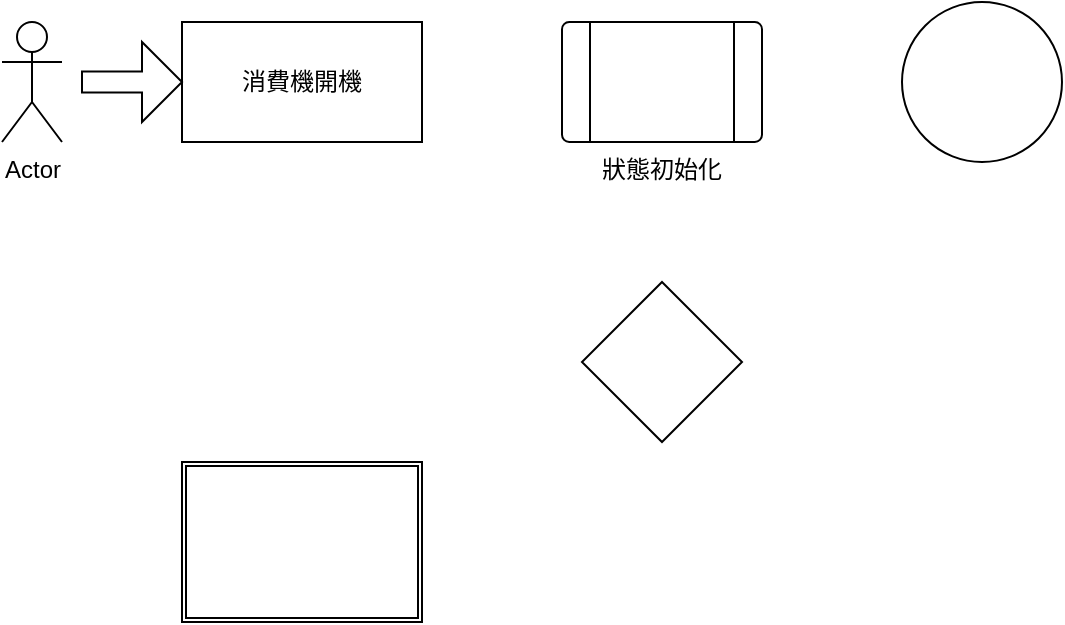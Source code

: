 <mxfile version="28.2.5">
  <diagram name="第 1 页" id="Vhmsb-xP6byeZt4mDJpb">
    <mxGraphModel dx="1770" dy="850" grid="1" gridSize="10" guides="1" tooltips="1" connect="1" arrows="1" fold="1" page="1" pageScale="1" pageWidth="827" pageHeight="1169" math="0" shadow="0">
      <root>
        <mxCell id="0" />
        <mxCell id="1" parent="0" />
        <mxCell id="5o3M67hcCIXp2R0ZWf0G-1" value="消費機開機" style="rounded=0;whiteSpace=wrap;html=1;" vertex="1" parent="1">
          <mxGeometry x="130" y="130" width="120" height="60" as="geometry" />
        </mxCell>
        <mxCell id="5o3M67hcCIXp2R0ZWf0G-3" value="狀態初始化" style="verticalLabelPosition=bottom;verticalAlign=top;html=1;shape=process;whiteSpace=wrap;rounded=1;size=0.14;arcSize=6;" vertex="1" parent="1">
          <mxGeometry x="320" y="130" width="100" height="60" as="geometry" />
        </mxCell>
        <mxCell id="5o3M67hcCIXp2R0ZWf0G-4" value="" style="ellipse;whiteSpace=wrap;html=1;aspect=fixed;" vertex="1" parent="1">
          <mxGeometry x="490" y="120" width="80" height="80" as="geometry" />
        </mxCell>
        <mxCell id="5o3M67hcCIXp2R0ZWf0G-5" value="Actor" style="shape=umlActor;verticalLabelPosition=bottom;verticalAlign=top;html=1;outlineConnect=0;" vertex="1" parent="1">
          <mxGeometry x="40" y="130" width="30" height="60" as="geometry" />
        </mxCell>
        <mxCell id="5o3M67hcCIXp2R0ZWf0G-6" value="" style="rhombus;whiteSpace=wrap;html=1;" vertex="1" parent="1">
          <mxGeometry x="330" y="260" width="80" height="80" as="geometry" />
        </mxCell>
        <mxCell id="5o3M67hcCIXp2R0ZWf0G-7" value="" style="shape=ext;double=1;rounded=0;whiteSpace=wrap;html=1;" vertex="1" parent="1">
          <mxGeometry x="130" y="350" width="120" height="80" as="geometry" />
        </mxCell>
        <mxCell id="5o3M67hcCIXp2R0ZWf0G-8" value="" style="shape=singleArrow;whiteSpace=wrap;html=1;arrowWidth=0.26;arrowSize=0.4;" vertex="1" parent="1">
          <mxGeometry x="80" y="140" width="50" height="40" as="geometry" />
        </mxCell>
      </root>
    </mxGraphModel>
  </diagram>
</mxfile>
